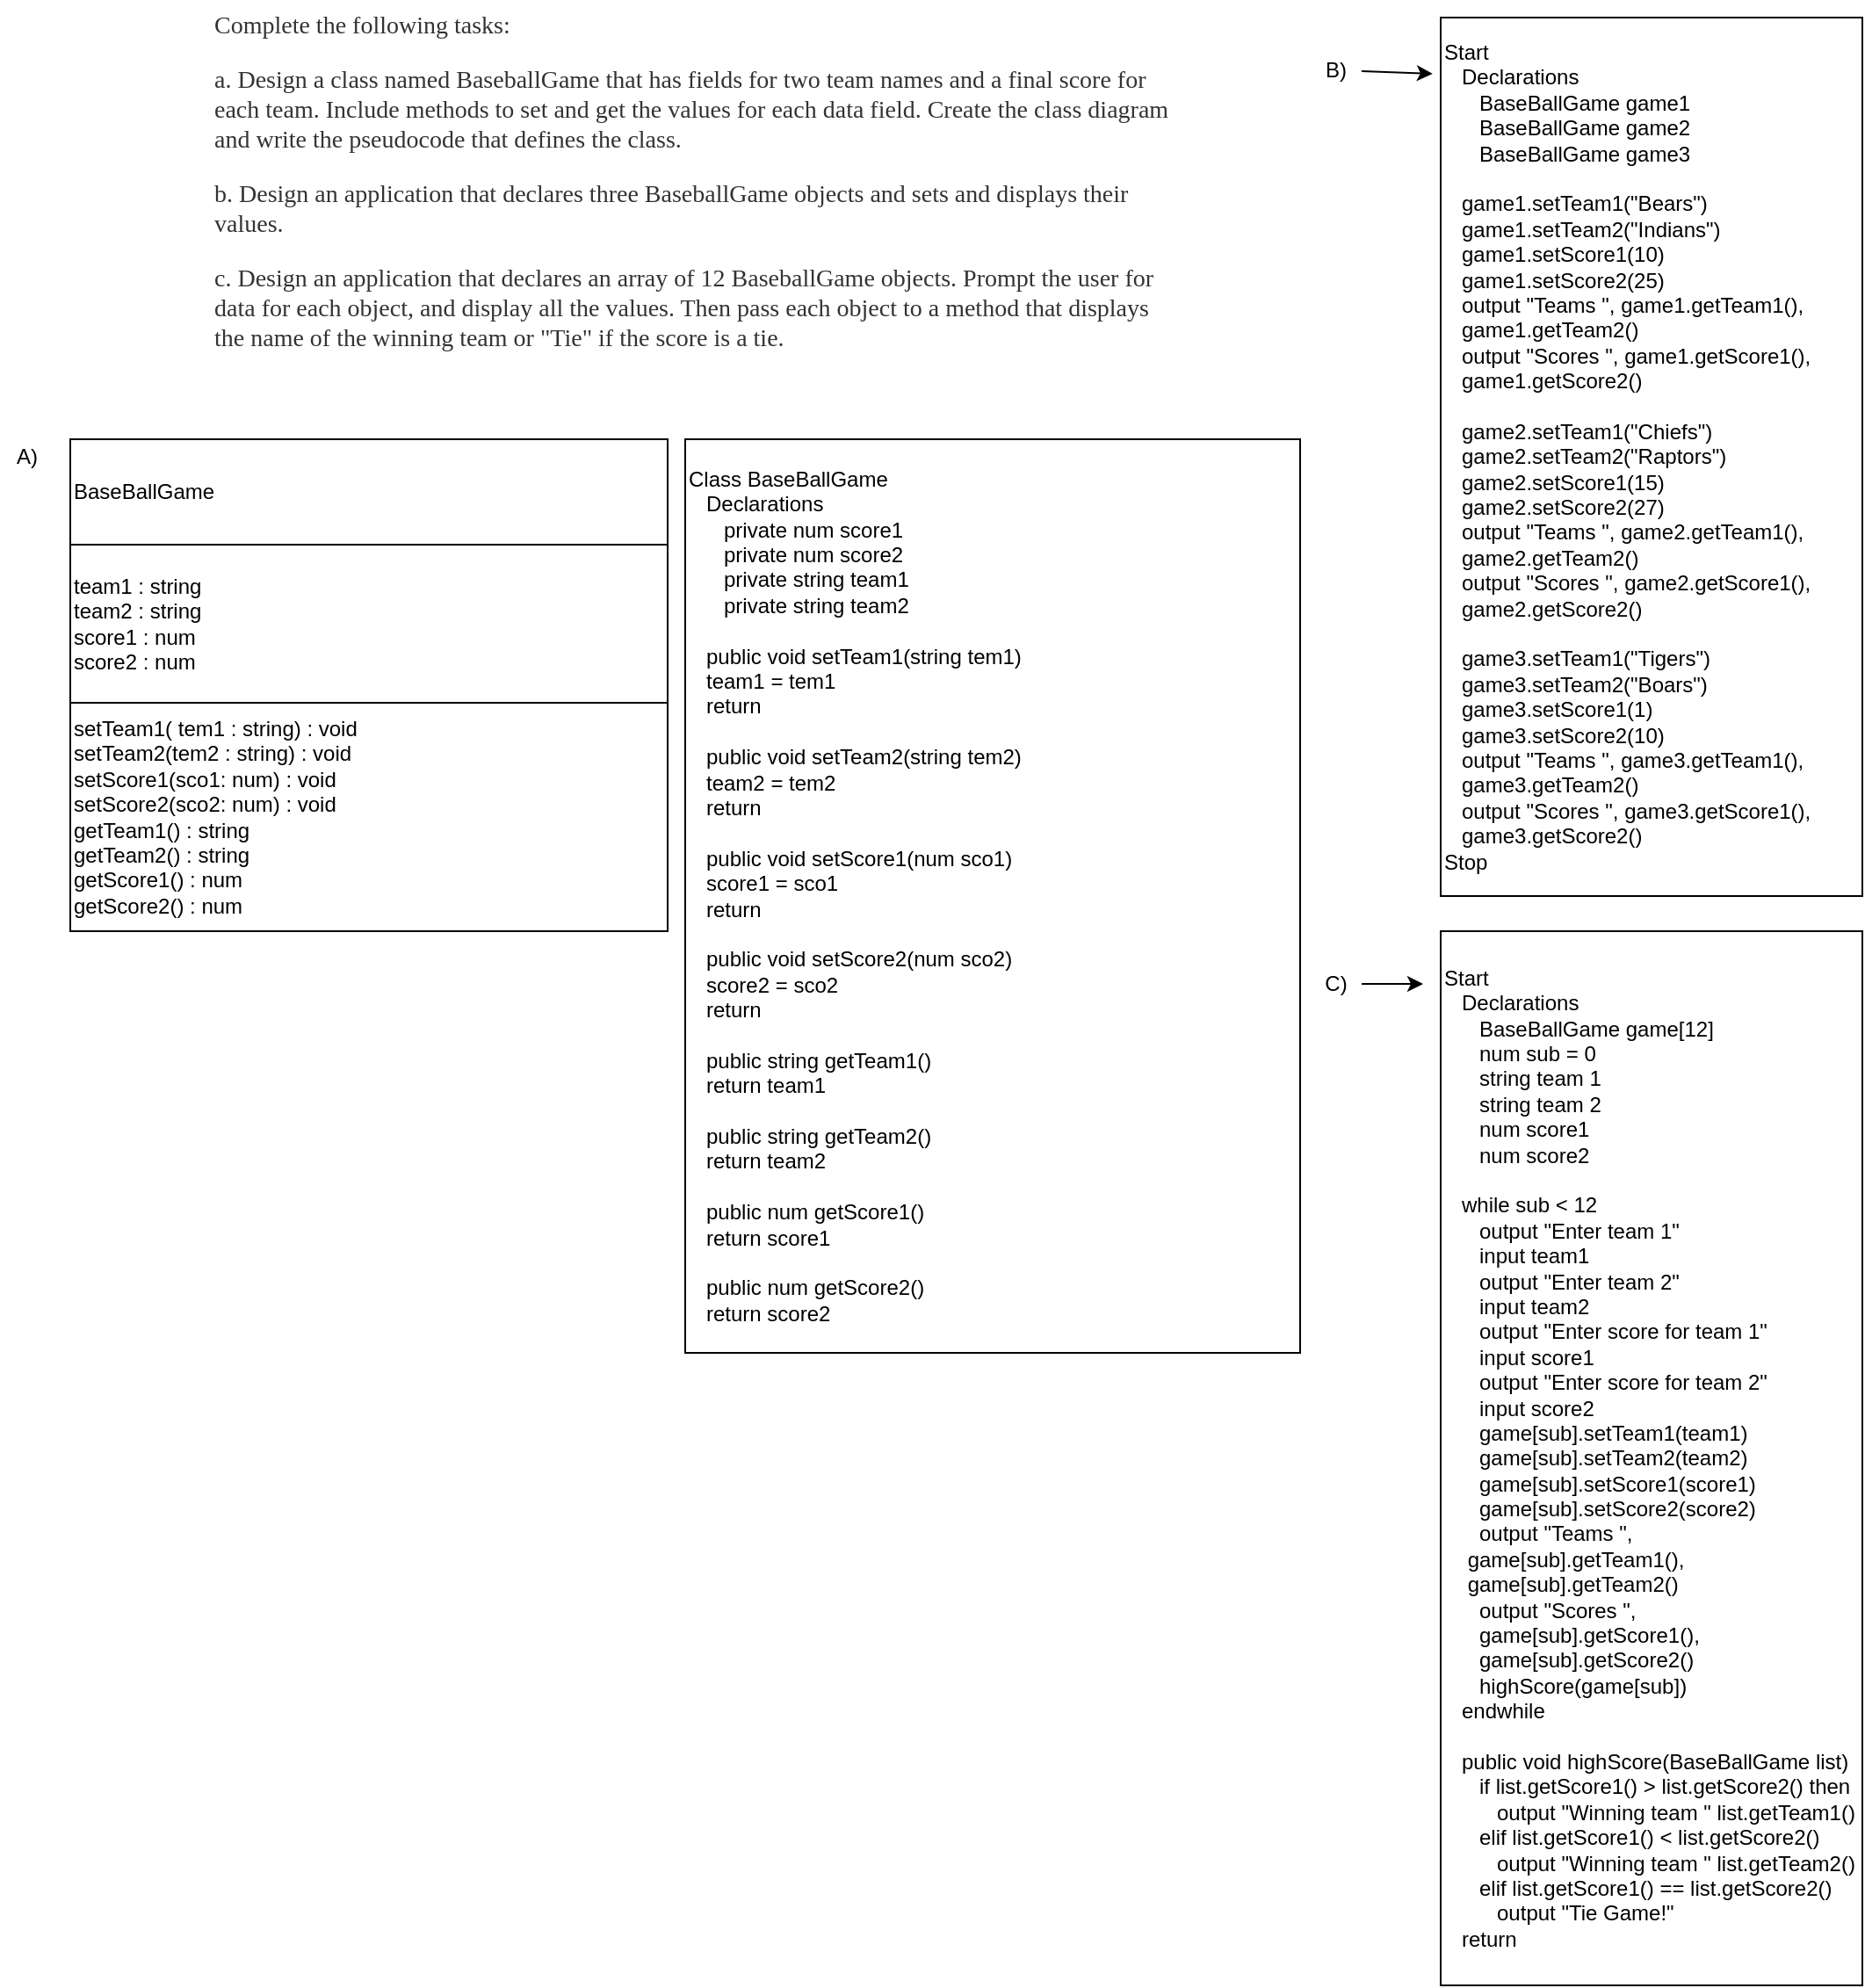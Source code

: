 <mxfile>
    <diagram id="iFZ6_NAZeNE8iqpGFZ3q" name="Page-1">
        <mxGraphModel dx="2048" dy="705" grid="1" gridSize="10" guides="1" tooltips="1" connect="1" arrows="1" fold="1" page="1" pageScale="1" pageWidth="850" pageHeight="1100" math="0" shadow="0">
            <root>
                <mxCell id="0"/>
                <mxCell id="1" parent="0"/>
                <mxCell id="2" value="&lt;span style=&quot;color: rgb(51, 51, 51); font-family: georgia, times, &amp;quot;times new roman&amp;quot;, serif; font-size: 14px; font-style: normal; font-weight: 400; letter-spacing: normal; text-indent: 0px; text-transform: none; word-spacing: 0px; background-color: rgb(255, 255, 255); display: inline; float: none;&quot;&gt;Complete the following tasks:&lt;/span&gt;&lt;br style=&quot;color: rgb(51, 51, 51); font-family: georgia, times, &amp;quot;times new roman&amp;quot;, serif; font-size: 14px; font-style: normal; font-weight: 400; letter-spacing: normal; text-indent: 0px; text-transform: none; word-spacing: 0px; background-color: rgb(255, 255, 255);&quot;&gt;&lt;br style=&quot;color: rgb(51, 51, 51); font-family: georgia, times, &amp;quot;times new roman&amp;quot;, serif; font-size: 14px; font-style: normal; font-weight: 400; letter-spacing: normal; text-indent: 0px; text-transform: none; word-spacing: 0px; background-color: rgb(255, 255, 255);&quot;&gt;&lt;span style=&quot;color: rgb(51, 51, 51); font-family: georgia, times, &amp;quot;times new roman&amp;quot;, serif; font-size: 14px; font-style: normal; font-weight: 400; letter-spacing: normal; text-indent: 0px; text-transform: none; word-spacing: 0px; background-color: rgb(255, 255, 255); display: inline; float: none;&quot;&gt;a. Design a class named BaseballGame that has fields for two team names and a final score for each team. Include methods to set and get the values for each data field. Create the class diagram and write the pseudocode that defines the class.&lt;/span&gt;&lt;br style=&quot;color: rgb(51, 51, 51); font-family: georgia, times, &amp;quot;times new roman&amp;quot;, serif; font-size: 14px; font-style: normal; font-weight: 400; letter-spacing: normal; text-indent: 0px; text-transform: none; word-spacing: 0px; background-color: rgb(255, 255, 255);&quot;&gt;&lt;br style=&quot;color: rgb(51, 51, 51); font-family: georgia, times, &amp;quot;times new roman&amp;quot;, serif; font-size: 14px; font-style: normal; font-weight: 400; letter-spacing: normal; text-indent: 0px; text-transform: none; word-spacing: 0px; background-color: rgb(255, 255, 255);&quot;&gt;&lt;span style=&quot;color: rgb(51, 51, 51); font-family: georgia, times, &amp;quot;times new roman&amp;quot;, serif; font-size: 14px; font-style: normal; font-weight: 400; letter-spacing: normal; text-indent: 0px; text-transform: none; word-spacing: 0px; background-color: rgb(255, 255, 255); display: inline; float: none;&quot;&gt;b. Design an application that declares three BaseballGame objects and sets and displays their values.&lt;/span&gt;&lt;br style=&quot;color: rgb(51, 51, 51); font-family: georgia, times, &amp;quot;times new roman&amp;quot;, serif; font-size: 14px; font-style: normal; font-weight: 400; letter-spacing: normal; text-indent: 0px; text-transform: none; word-spacing: 0px; background-color: rgb(255, 255, 255);&quot;&gt;&lt;br style=&quot;color: rgb(51, 51, 51); font-family: georgia, times, &amp;quot;times new roman&amp;quot;, serif; font-size: 14px; font-style: normal; font-weight: 400; letter-spacing: normal; text-indent: 0px; text-transform: none; word-spacing: 0px; background-color: rgb(255, 255, 255);&quot;&gt;&lt;span style=&quot;color: rgb(51, 51, 51); font-family: georgia, times, &amp;quot;times new roman&amp;quot;, serif; font-size: 14px; font-style: normal; font-weight: 400; letter-spacing: normal; text-indent: 0px; text-transform: none; word-spacing: 0px; background-color: rgb(255, 255, 255); display: inline; float: none;&quot;&gt;c. Design an application that declares an array of 12 BaseballGame objects. Prompt the user for data for each object, and display all the values. Then pass each object to a method that displays the name of the winning team or &quot;Tie&quot; if the score is a tie.&lt;/span&gt;" style="text;whiteSpace=wrap;html=1;" vertex="1" parent="1">
                    <mxGeometry x="50" y="80" width="550" height="190" as="geometry"/>
                </mxCell>
                <mxCell id="3" value="Class BaseBallGame&lt;br&gt;&amp;nbsp; &amp;nbsp;Declarations&lt;br&gt;&amp;nbsp; &amp;nbsp; &amp;nbsp; private num score1&lt;br&gt;&amp;nbsp; &amp;nbsp; &amp;nbsp; private num score2&lt;br&gt;&amp;nbsp; &amp;nbsp; &amp;nbsp; private string team1&lt;br&gt;&amp;nbsp; &amp;nbsp; &amp;nbsp; private string team2&lt;br&gt;&lt;br&gt;&amp;nbsp; &amp;nbsp;public void setTeam1(string tem1)&lt;br&gt;&amp;nbsp; &amp;nbsp;team1 = tem1&lt;br&gt;&amp;nbsp; &amp;nbsp;return&lt;br&gt;&lt;br&gt;&amp;nbsp; &amp;nbsp;public void setTeam2(string tem2)&lt;br&gt;&amp;nbsp; &amp;nbsp;team2 = tem2&lt;br&gt;&amp;nbsp; &amp;nbsp;return&lt;br&gt;&lt;br&gt;&amp;nbsp; &amp;nbsp;public void setScore1(num sco1)&lt;br&gt;&amp;nbsp; &amp;nbsp;score1 = sco1&lt;br&gt;&amp;nbsp; &amp;nbsp;return&lt;br&gt;&lt;br&gt;&amp;nbsp; &amp;nbsp;public void setScore2(num sco2)&lt;br&gt;&amp;nbsp; &amp;nbsp;score2 = sco2&lt;br&gt;&amp;nbsp; &amp;nbsp;return&lt;br&gt;&lt;br&gt;&amp;nbsp; &amp;nbsp;public string getTeam1()&lt;br&gt;&amp;nbsp; &amp;nbsp;return team1&lt;br&gt;&lt;br&gt;&amp;nbsp; &amp;nbsp;public string getTeam2()&lt;br&gt;&amp;nbsp; &amp;nbsp;return team2&lt;br&gt;&lt;br&gt;&amp;nbsp; &amp;nbsp;public num getScore1()&lt;br&gt;&amp;nbsp; &amp;nbsp;return score1&lt;br&gt;&lt;br&gt;&amp;nbsp; &amp;nbsp;public num getScore2()&lt;br&gt;&amp;nbsp; &amp;nbsp;return score2" style="whiteSpace=wrap;html=1;align=left;" vertex="1" parent="1">
                    <mxGeometry x="320" y="330" width="350" height="520" as="geometry"/>
                </mxCell>
                <mxCell id="4" value="BaseBallGame" style="whiteSpace=wrap;html=1;align=left;" vertex="1" parent="1">
                    <mxGeometry x="-30" y="330" width="340" height="60" as="geometry"/>
                </mxCell>
                <mxCell id="5" value="team1 : string&lt;br&gt;team2 : string&lt;br&gt;score1 : num&lt;br&gt;score2 : num" style="whiteSpace=wrap;html=1;align=left;" vertex="1" parent="1">
                    <mxGeometry x="-30" y="390" width="340" height="90" as="geometry"/>
                </mxCell>
                <mxCell id="6" value="setTeam1( tem1 : string) : void&lt;br&gt;setTeam2(tem2 : string) : void&lt;br&gt;setScore1(sco1: num) : void&lt;br&gt;setScore2(sco2: num) : void&lt;br&gt;getTeam1() : string&lt;br&gt;getTeam2() : string&lt;br&gt;getScore1() : num&lt;br&gt;getScore2() : num" style="whiteSpace=wrap;html=1;align=left;" vertex="1" parent="1">
                    <mxGeometry x="-30" y="480" width="340" height="130" as="geometry"/>
                </mxCell>
                <mxCell id="7" value="A)" style="text;html=1;align=center;verticalAlign=middle;resizable=0;points=[];autosize=1;strokeColor=none;fillColor=none;" vertex="1" parent="1">
                    <mxGeometry x="-70" y="330" width="30" height="20" as="geometry"/>
                </mxCell>
                <mxCell id="10" value="" style="edgeStyle=none;html=1;entryX=-0.019;entryY=0.064;entryDx=0;entryDy=0;entryPerimeter=0;" edge="1" parent="1" source="8" target="9">
                    <mxGeometry relative="1" as="geometry"/>
                </mxCell>
                <mxCell id="8" value="B)" style="text;html=1;align=center;verticalAlign=middle;resizable=0;points=[];autosize=1;strokeColor=none;fillColor=none;" vertex="1" parent="1">
                    <mxGeometry x="675" y="110" width="30" height="20" as="geometry"/>
                </mxCell>
                <mxCell id="9" value="Start&amp;nbsp;&lt;br&gt;&amp;nbsp; &amp;nbsp;Declarations&lt;br&gt;&amp;nbsp; &amp;nbsp; &amp;nbsp; BaseBallGame game1&lt;br&gt;&amp;nbsp; &amp;nbsp; &amp;nbsp; BaseBallGame game2&lt;br&gt;&amp;nbsp; &amp;nbsp; &amp;nbsp; BaseBallGame game3&lt;br&gt;&lt;br&gt;&amp;nbsp; &amp;nbsp;game1.setTeam1(&quot;Bears&quot;)&lt;br&gt;&amp;nbsp; &amp;nbsp;game1.setTeam2(&quot;Indians&quot;)&lt;br&gt;&amp;nbsp; &amp;nbsp;game1.setScore1(10)&lt;br&gt;&amp;nbsp; &amp;nbsp;game1.setScore2(25)&lt;br&gt;&amp;nbsp; &amp;nbsp;output &quot;Teams &quot;, game1.getTeam1(),&amp;nbsp; &amp;nbsp; &amp;nbsp; &amp;nbsp; &amp;nbsp; &amp;nbsp; &amp;nbsp;game1.getTeam2()&lt;br&gt;&amp;nbsp; &amp;nbsp;output &quot;Scores &quot;, game1.getScore1(),&amp;nbsp; &amp;nbsp; &amp;nbsp; &amp;nbsp; &amp;nbsp; &amp;nbsp;game1.getScore2()&lt;br&gt;&lt;br&gt;&amp;nbsp; &amp;nbsp;game2.setTeam1(&quot;Chiefs&quot;)&lt;br&gt;&amp;nbsp; &amp;nbsp;game2.setTeam2(&quot;Raptors&quot;)&lt;br&gt;&amp;nbsp; &amp;nbsp;game2.setScore1(15)&lt;br&gt;&amp;nbsp; &amp;nbsp;game2.setScore2(27)&lt;br&gt;&amp;nbsp; &amp;nbsp;output &quot;Teams &quot;, game2.getTeam1(),&amp;nbsp; &amp;nbsp; &amp;nbsp; &amp;nbsp; &amp;nbsp; &amp;nbsp; &amp;nbsp;game2.getTeam2()&lt;br&gt;&amp;nbsp; &amp;nbsp;output &quot;Scores &quot;, game2.getScore1(),&amp;nbsp; &amp;nbsp; &amp;nbsp; &amp;nbsp; &amp;nbsp; &amp;nbsp;game2.getScore2()&lt;br&gt;&lt;br&gt;&amp;nbsp; &amp;nbsp;game3.setTeam1(&quot;Tigers&quot;)&lt;br&gt;&amp;nbsp; &amp;nbsp;game3.setTeam2(&quot;Boars&quot;)&lt;br&gt;&amp;nbsp; &amp;nbsp;game3.setScore1(1)&lt;br&gt;&amp;nbsp; &amp;nbsp;game3.setScore2(10)&lt;br&gt;&amp;nbsp; &amp;nbsp;output &quot;Teams &quot;, game3.getTeam1(),&amp;nbsp; &amp;nbsp; &amp;nbsp; &amp;nbsp; &amp;nbsp; &amp;nbsp; &amp;nbsp;game3.getTeam2()&lt;br&gt;&amp;nbsp; &amp;nbsp;output &quot;Scores &quot;, game3.getScore1(),&amp;nbsp; &amp;nbsp; &amp;nbsp; &amp;nbsp; &amp;nbsp; &amp;nbsp;game3.getScore2()&lt;br&gt;Stop" style="whiteSpace=wrap;html=1;align=left;" vertex="1" parent="1">
                    <mxGeometry x="750" y="90" width="240" height="500" as="geometry"/>
                </mxCell>
                <mxCell id="13" value="" style="edgeStyle=none;html=1;" edge="1" parent="1" source="11">
                    <mxGeometry relative="1" as="geometry">
                        <mxPoint x="740" y="640" as="targetPoint"/>
                    </mxGeometry>
                </mxCell>
                <mxCell id="11" value="C)" style="text;html=1;align=center;verticalAlign=middle;resizable=0;points=[];autosize=1;strokeColor=none;fillColor=none;" vertex="1" parent="1">
                    <mxGeometry x="675" y="630" width="30" height="20" as="geometry"/>
                </mxCell>
                <mxCell id="12" value="Start&amp;nbsp;&lt;br&gt;&amp;nbsp; &amp;nbsp;Declarations&lt;br&gt;&amp;nbsp; &amp;nbsp; &amp;nbsp; BaseBallGame game[12]&lt;br&gt;&amp;nbsp; &amp;nbsp; &amp;nbsp; num sub = 0&lt;br&gt;&amp;nbsp; &amp;nbsp; &amp;nbsp; string team 1&amp;nbsp;&lt;br&gt;&amp;nbsp; &amp;nbsp; &amp;nbsp; string team 2&lt;br&gt;&amp;nbsp; &amp;nbsp; &amp;nbsp; num score1&amp;nbsp;&lt;br&gt;&amp;nbsp; &amp;nbsp; &amp;nbsp; num score2&lt;br&gt;&lt;br&gt;&amp;nbsp; &amp;nbsp;while sub &amp;lt; 12&lt;br&gt;&amp;nbsp; &amp;nbsp; &amp;nbsp; output &quot;Enter team 1&quot;&amp;nbsp;&lt;br&gt;&amp;nbsp; &amp;nbsp; &amp;nbsp; input team1&lt;br&gt;&amp;nbsp; &amp;nbsp; &amp;nbsp; output &quot;Enter team 2&quot;&lt;br&gt;&amp;nbsp; &amp;nbsp; &amp;nbsp; input team2&amp;nbsp;&lt;br&gt;&amp;nbsp; &amp;nbsp; &amp;nbsp; output &quot;Enter score for team 1&quot;&lt;br&gt;&amp;nbsp; &amp;nbsp; &amp;nbsp; input score1&lt;br&gt;&amp;nbsp; &amp;nbsp; &amp;nbsp; output &quot;Enter score for team 2&quot;&lt;br&gt;&amp;nbsp; &amp;nbsp; &amp;nbsp; input score2&lt;br&gt;&amp;nbsp; &amp;nbsp; &amp;nbsp; game[sub].setTeam1(team1)&lt;br&gt;&amp;nbsp; &amp;nbsp; &amp;nbsp; game[sub].setTeam2(team2)&lt;br&gt;&amp;nbsp; &amp;nbsp; &amp;nbsp; game[sub].setScore1(score1)&lt;br&gt;&amp;nbsp; &amp;nbsp; &amp;nbsp; game[sub].setScore2(score2)&lt;br&gt;&amp;nbsp; &amp;nbsp; &amp;nbsp; output &quot;Teams &quot;,&amp;nbsp; &amp;nbsp; &amp;nbsp; &amp;nbsp; &amp;nbsp; &amp;nbsp; &amp;nbsp; &amp;nbsp; &amp;nbsp; &amp;nbsp; &amp;nbsp; &amp;nbsp; &amp;nbsp; &amp;nbsp; &amp;nbsp; &amp;nbsp; &amp;nbsp; &amp;nbsp; &amp;nbsp; &amp;nbsp; &amp;nbsp; &amp;nbsp; game[sub].getTeam1(),&amp;nbsp; &amp;nbsp; &amp;nbsp; &amp;nbsp; &amp;nbsp; &amp;nbsp; &amp;nbsp; &amp;nbsp; &amp;nbsp; &amp;nbsp; &amp;nbsp; &amp;nbsp; &amp;nbsp; &amp;nbsp; &amp;nbsp; &amp;nbsp; &amp;nbsp; game[sub].getTeam2()&lt;br&gt;&amp;nbsp; &amp;nbsp; &amp;nbsp; output &quot;Scores &quot;,&amp;nbsp; &amp;nbsp; &amp;nbsp; &amp;nbsp; &amp;nbsp; &amp;nbsp; &amp;nbsp; &amp;nbsp; &amp;nbsp; &amp;nbsp; &amp;nbsp; &amp;nbsp; &amp;nbsp; &amp;nbsp; &amp;nbsp; &amp;nbsp; &amp;nbsp; &amp;nbsp; &amp;nbsp; &amp;nbsp; &amp;nbsp; &amp;nbsp; game[sub].getScore1(),&amp;nbsp; &amp;nbsp; &amp;nbsp; &amp;nbsp; &amp;nbsp; &amp;nbsp; &amp;nbsp; &amp;nbsp; &amp;nbsp; &amp;nbsp; &amp;nbsp; &amp;nbsp; &amp;nbsp; &amp;nbsp; &amp;nbsp; &amp;nbsp; &amp;nbsp; game[sub].getScore2()&lt;br&gt;&amp;nbsp; &amp;nbsp; &amp;nbsp; highScore(game[sub])&lt;br&gt;&amp;nbsp; &amp;nbsp;endwhile&lt;br&gt;&lt;br&gt;&amp;nbsp; &amp;nbsp;public void highScore(BaseBallGame list)&lt;br&gt;&amp;nbsp; &amp;nbsp; &amp;nbsp; if list.getScore1() &amp;gt; list.getScore2() then&lt;br&gt;&amp;nbsp; &amp;nbsp; &amp;nbsp; &amp;nbsp; &amp;nbsp;output &quot;Winning team &quot; list.getTeam1()&lt;br&gt;&amp;nbsp; &amp;nbsp; &amp;nbsp; elif list.getScore1() &amp;lt; list.getScore2()&lt;br&gt;&amp;nbsp; &amp;nbsp; &amp;nbsp; &amp;nbsp; &amp;nbsp;output &quot;Winning team &quot; list.getTeam2()&lt;br&gt;&amp;nbsp; &amp;nbsp; &amp;nbsp; elif list.getScore1() == list.getScore2()&lt;br&gt;&amp;nbsp; &amp;nbsp; &amp;nbsp; &amp;nbsp; &amp;nbsp;output &quot;Tie Game!&quot;&lt;br&gt;&amp;nbsp; &amp;nbsp;return" style="whiteSpace=wrap;html=1;align=left;" vertex="1" parent="1">
                    <mxGeometry x="750" y="610" width="240" height="600" as="geometry"/>
                </mxCell>
            </root>
        </mxGraphModel>
    </diagram>
</mxfile>